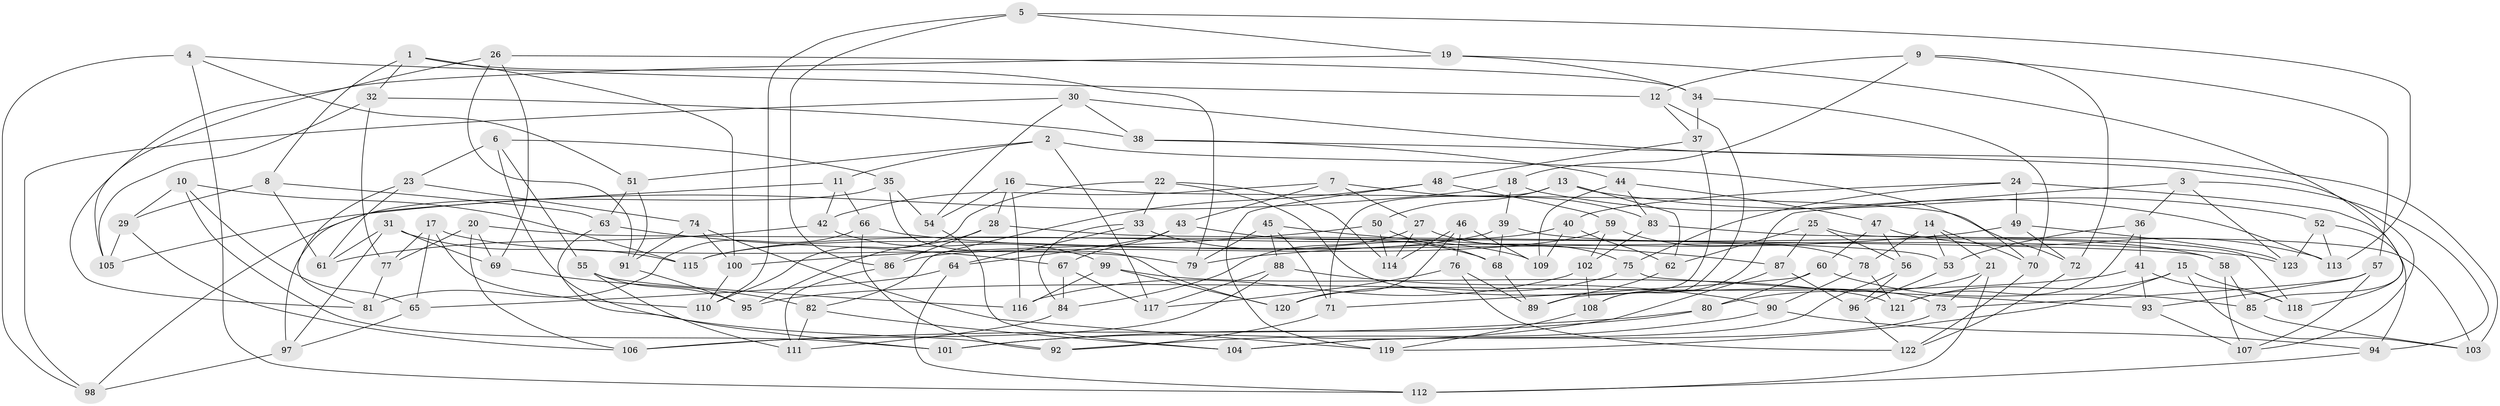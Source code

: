 // coarse degree distribution, {5: 0.19444444444444445, 4: 0.2777777777777778, 3: 0.08333333333333333, 8: 0.19444444444444445, 15: 0.027777777777777776, 7: 0.05555555555555555, 11: 0.027777777777777776, 6: 0.05555555555555555, 13: 0.027777777777777776, 10: 0.027777777777777776, 9: 0.027777777777777776}
// Generated by graph-tools (version 1.1) at 2025/02/03/04/25 22:02:29]
// undirected, 123 vertices, 246 edges
graph export_dot {
graph [start="1"]
  node [color=gray90,style=filled];
  1;
  2;
  3;
  4;
  5;
  6;
  7;
  8;
  9;
  10;
  11;
  12;
  13;
  14;
  15;
  16;
  17;
  18;
  19;
  20;
  21;
  22;
  23;
  24;
  25;
  26;
  27;
  28;
  29;
  30;
  31;
  32;
  33;
  34;
  35;
  36;
  37;
  38;
  39;
  40;
  41;
  42;
  43;
  44;
  45;
  46;
  47;
  48;
  49;
  50;
  51;
  52;
  53;
  54;
  55;
  56;
  57;
  58;
  59;
  60;
  61;
  62;
  63;
  64;
  65;
  66;
  67;
  68;
  69;
  70;
  71;
  72;
  73;
  74;
  75;
  76;
  77;
  78;
  79;
  80;
  81;
  82;
  83;
  84;
  85;
  86;
  87;
  88;
  89;
  90;
  91;
  92;
  93;
  94;
  95;
  96;
  97;
  98;
  99;
  100;
  101;
  102;
  103;
  104;
  105;
  106;
  107;
  108;
  109;
  110;
  111;
  112;
  113;
  114;
  115;
  116;
  117;
  118;
  119;
  120;
  121;
  122;
  123;
  1 -- 8;
  1 -- 79;
  1 -- 32;
  1 -- 100;
  2 -- 51;
  2 -- 11;
  2 -- 117;
  2 -- 70;
  3 -- 123;
  3 -- 36;
  3 -- 108;
  3 -- 94;
  4 -- 12;
  4 -- 98;
  4 -- 51;
  4 -- 112;
  5 -- 19;
  5 -- 110;
  5 -- 86;
  5 -- 113;
  6 -- 23;
  6 -- 35;
  6 -- 55;
  6 -- 92;
  7 -- 43;
  7 -- 83;
  7 -- 42;
  7 -- 27;
  8 -- 61;
  8 -- 63;
  8 -- 29;
  9 -- 12;
  9 -- 18;
  9 -- 72;
  9 -- 57;
  10 -- 115;
  10 -- 101;
  10 -- 65;
  10 -- 29;
  11 -- 66;
  11 -- 97;
  11 -- 42;
  12 -- 108;
  12 -- 37;
  13 -- 50;
  13 -- 52;
  13 -- 62;
  13 -- 71;
  14 -- 21;
  14 -- 78;
  14 -- 70;
  14 -- 53;
  15 -- 118;
  15 -- 119;
  15 -- 121;
  15 -- 103;
  16 -- 28;
  16 -- 54;
  16 -- 116;
  16 -- 72;
  17 -- 110;
  17 -- 77;
  17 -- 65;
  17 -- 79;
  18 -- 39;
  18 -- 113;
  18 -- 105;
  19 -- 85;
  19 -- 81;
  19 -- 34;
  20 -- 77;
  20 -- 69;
  20 -- 106;
  20 -- 58;
  21 -- 80;
  21 -- 112;
  21 -- 73;
  22 -- 73;
  22 -- 33;
  22 -- 110;
  22 -- 114;
  23 -- 74;
  23 -- 81;
  23 -- 61;
  24 -- 75;
  24 -- 40;
  24 -- 118;
  24 -- 49;
  25 -- 62;
  25 -- 87;
  25 -- 56;
  25 -- 103;
  26 -- 69;
  26 -- 105;
  26 -- 91;
  26 -- 34;
  27 -- 114;
  27 -- 84;
  27 -- 75;
  28 -- 86;
  28 -- 95;
  28 -- 53;
  29 -- 106;
  29 -- 105;
  30 -- 38;
  30 -- 98;
  30 -- 54;
  30 -- 103;
  31 -- 97;
  31 -- 69;
  31 -- 115;
  31 -- 61;
  32 -- 77;
  32 -- 38;
  32 -- 105;
  33 -- 64;
  33 -- 84;
  33 -- 109;
  34 -- 70;
  34 -- 37;
  35 -- 98;
  35 -- 54;
  35 -- 120;
  36 -- 41;
  36 -- 121;
  36 -- 53;
  37 -- 48;
  37 -- 89;
  38 -- 107;
  38 -- 44;
  39 -- 68;
  39 -- 58;
  39 -- 115;
  40 -- 109;
  40 -- 62;
  40 -- 115;
  41 -- 95;
  41 -- 118;
  41 -- 93;
  42 -- 61;
  42 -- 99;
  43 -- 64;
  43 -- 68;
  43 -- 67;
  44 -- 83;
  44 -- 47;
  44 -- 109;
  45 -- 88;
  45 -- 71;
  45 -- 87;
  45 -- 79;
  46 -- 76;
  46 -- 120;
  46 -- 114;
  46 -- 109;
  47 -- 60;
  47 -- 113;
  47 -- 56;
  48 -- 82;
  48 -- 119;
  48 -- 59;
  49 -- 79;
  49 -- 72;
  49 -- 123;
  50 -- 100;
  50 -- 68;
  50 -- 114;
  51 -- 63;
  51 -- 91;
  52 -- 113;
  52 -- 94;
  52 -- 123;
  53 -- 96;
  54 -- 104;
  55 -- 111;
  55 -- 95;
  55 -- 116;
  56 -- 104;
  56 -- 96;
  57 -- 93;
  57 -- 73;
  57 -- 107;
  58 -- 85;
  58 -- 107;
  59 -- 78;
  59 -- 102;
  59 -- 86;
  60 -- 85;
  60 -- 71;
  60 -- 80;
  62 -- 89;
  63 -- 101;
  63 -- 67;
  64 -- 65;
  64 -- 112;
  65 -- 97;
  66 -- 81;
  66 -- 123;
  66 -- 92;
  67 -- 117;
  67 -- 84;
  68 -- 89;
  69 -- 82;
  70 -- 122;
  71 -- 92;
  72 -- 122;
  73 -- 104;
  74 -- 119;
  74 -- 91;
  74 -- 100;
  75 -- 120;
  75 -- 93;
  76 -- 89;
  76 -- 117;
  76 -- 122;
  77 -- 81;
  78 -- 121;
  78 -- 90;
  80 -- 106;
  80 -- 101;
  82 -- 104;
  82 -- 111;
  83 -- 118;
  83 -- 102;
  84 -- 111;
  85 -- 103;
  86 -- 111;
  87 -- 101;
  87 -- 96;
  88 -- 117;
  88 -- 90;
  88 -- 106;
  90 -- 92;
  90 -- 94;
  91 -- 95;
  93 -- 107;
  94 -- 112;
  96 -- 122;
  97 -- 98;
  99 -- 120;
  99 -- 121;
  99 -- 116;
  100 -- 110;
  102 -- 116;
  102 -- 108;
  108 -- 119;
}
